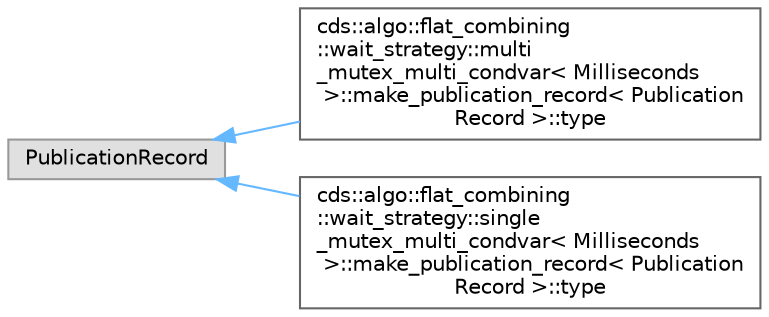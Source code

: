 digraph "类继承关系图"
{
 // LATEX_PDF_SIZE
  bgcolor="transparent";
  edge [fontname=Helvetica,fontsize=10,labelfontname=Helvetica,labelfontsize=10];
  node [fontname=Helvetica,fontsize=10,shape=box,height=0.2,width=0.4];
  rankdir="LR";
  Node0 [id="Node000000",label="PublicationRecord",height=0.2,width=0.4,color="grey60", fillcolor="#E0E0E0", style="filled",tooltip=" "];
  Node0 -> Node1 [id="edge5775_Node000000_Node000001",dir="back",color="steelblue1",style="solid",tooltip=" "];
  Node1 [id="Node000001",label="cds::algo::flat_combining\l::wait_strategy::multi\l_mutex_multi_condvar\< Milliseconds\l \>::make_publication_record\< Publication\lRecord \>::type",height=0.2,width=0.4,color="grey40", fillcolor="white", style="filled",URL="$structcds_1_1algo_1_1flat__combining_1_1wait__strategy_1_1multi__mutex__multi__condvar_1_1make__publication__record_1_1type.html",tooltip="Metafunction result"];
  Node0 -> Node2 [id="edge5776_Node000000_Node000002",dir="back",color="steelblue1",style="solid",tooltip=" "];
  Node2 [id="Node000002",label="cds::algo::flat_combining\l::wait_strategy::single\l_mutex_multi_condvar\< Milliseconds\l \>::make_publication_record\< Publication\lRecord \>::type",height=0.2,width=0.4,color="grey40", fillcolor="white", style="filled",URL="$structcds_1_1algo_1_1flat__combining_1_1wait__strategy_1_1single__mutex__multi__condvar_1_1make__publication__record_1_1type.html",tooltip="Metafunction result"];
}
